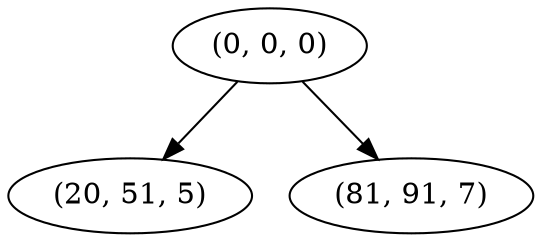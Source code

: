 digraph tree {
    "(0, 0, 0)";
    "(20, 51, 5)";
    "(81, 91, 7)";
    "(0, 0, 0)" -> "(20, 51, 5)";
    "(0, 0, 0)" -> "(81, 91, 7)";
}
